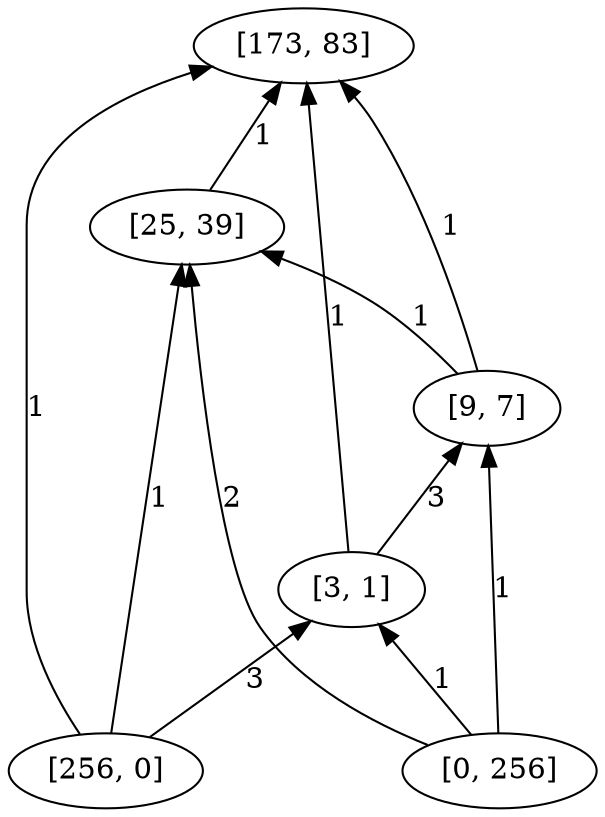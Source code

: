 digraph "DD" { 
rankdir = "BT" 
graph [ ordering = "out"];
5001 -> 1[label = "1"];
5001 -> 2[label = "1"];
5001 -> 4[label = "3"];
5002 -> 2[label = "2"];
5002 -> 3[label = "1"];
5002 -> 4[label = "1"];
2 -> 1[label = "1"];
3 -> 1[label = "1"];
3 -> 2[label = "1"];
4 -> 1[label = "1"];
4 -> 3[label = "3"];
5001 [label = "[256, 0]",  shape = oval]
5002 [label = "[0, 256]",  shape = oval]
1 [label = "[173, 83]",  shape = oval]
2 [label = "[25, 39]",  shape = oval]
3 [label = "[9, 7]",  shape = oval]
4 [label = "[3, 1]",  shape = oval]
}
